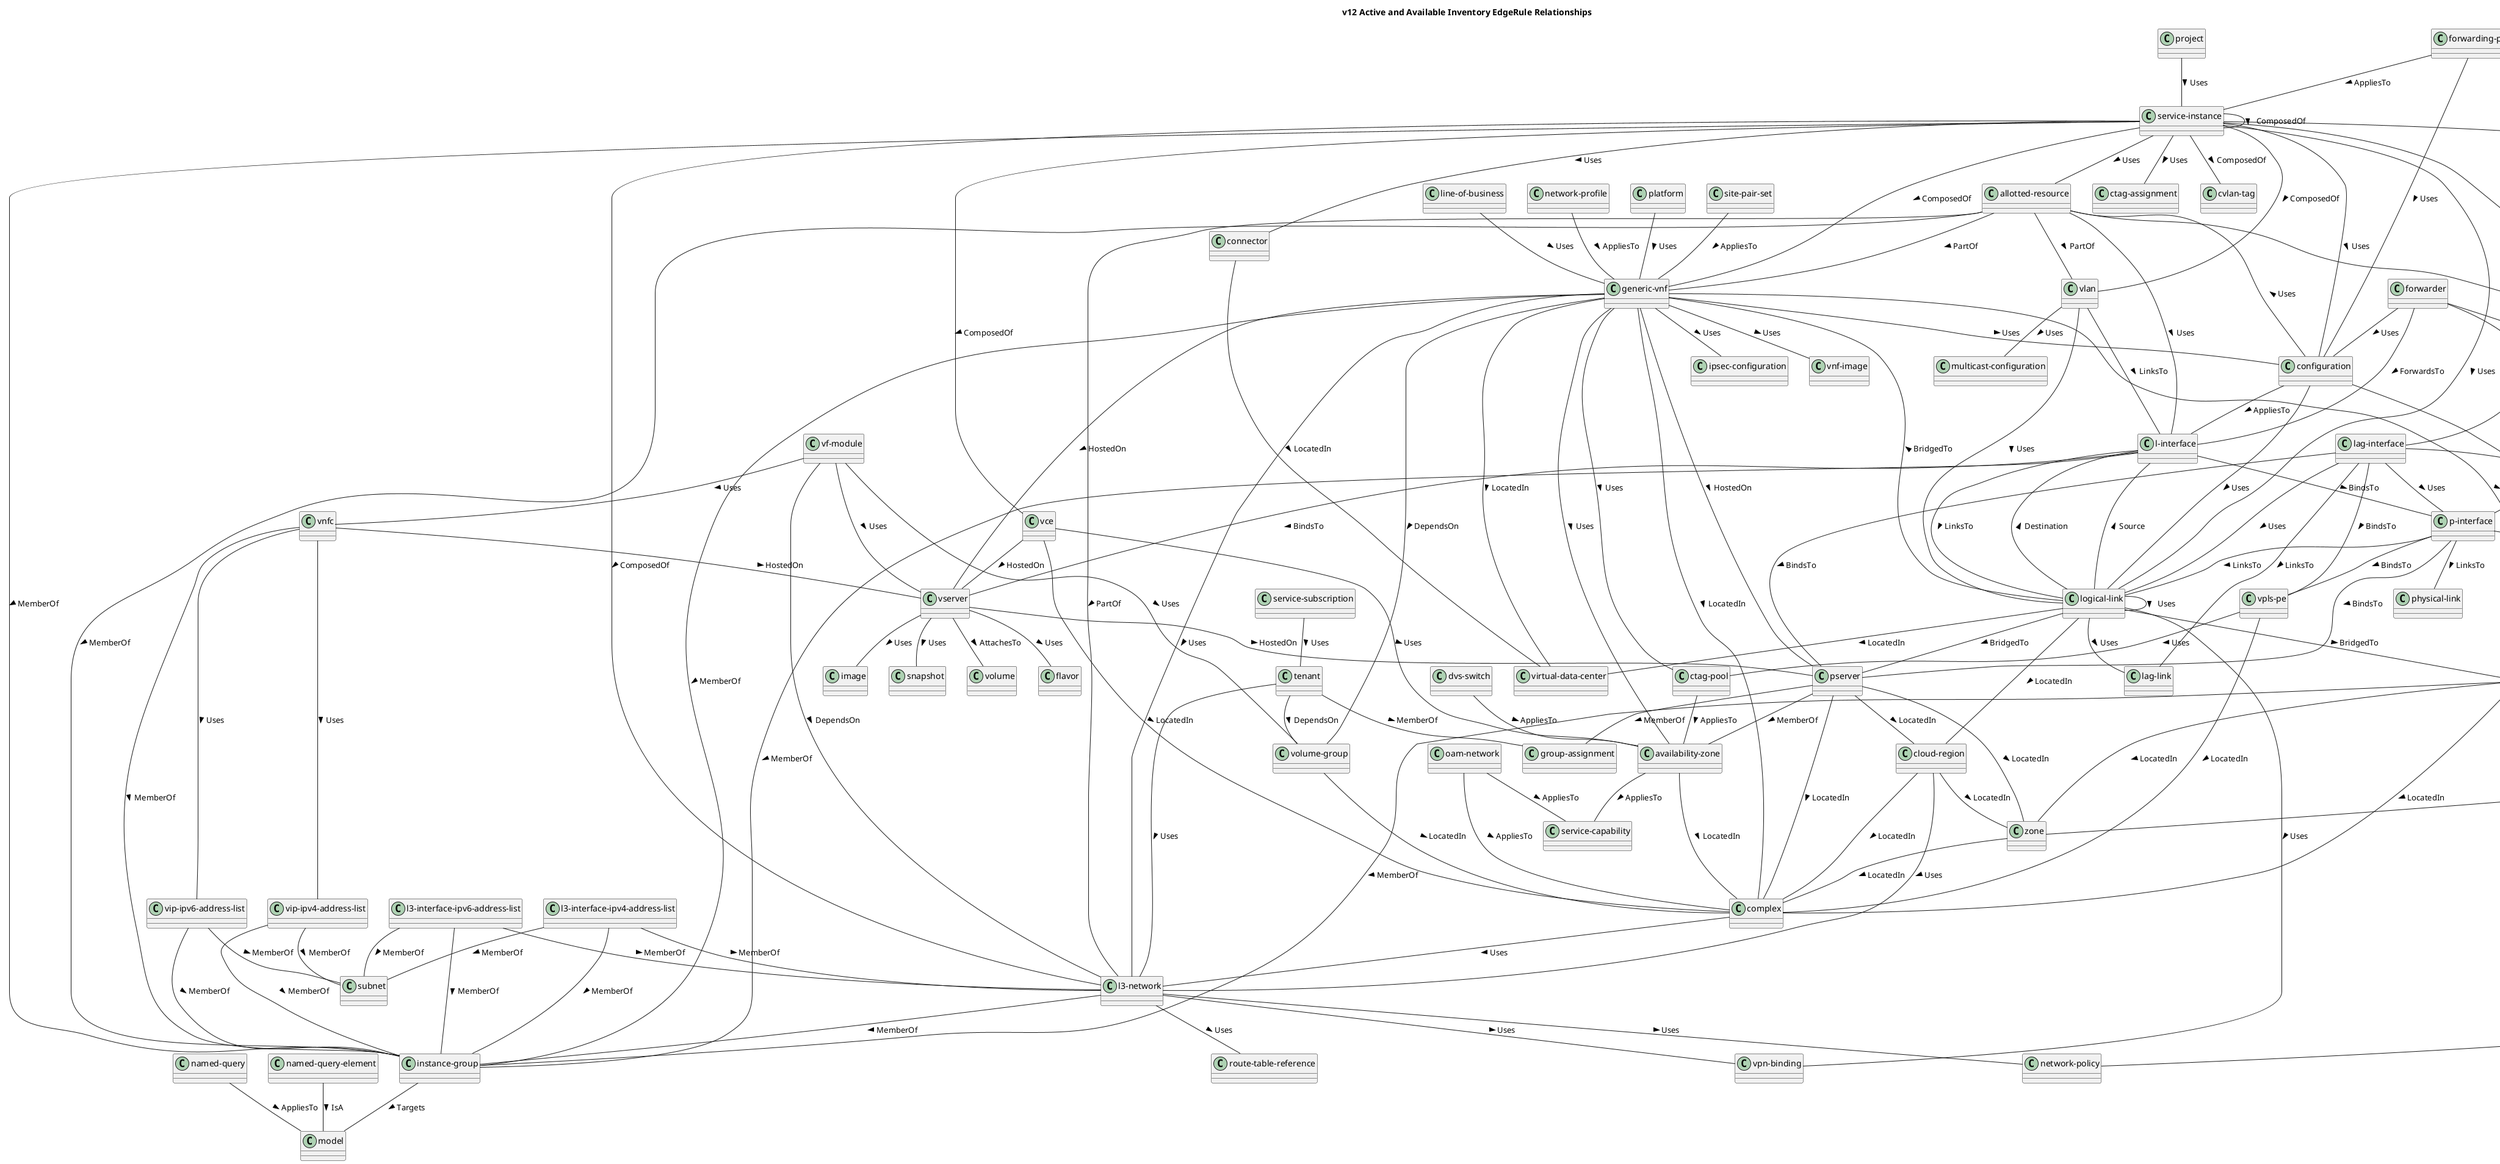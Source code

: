 @startuml
title v12 Active and Available Inventory EdgeRule Relationships
"allotted-resource" -- "generic-vnf" : PartOf >
"allotted-resource" -- "instance-group" : MemberOf >
"allotted-resource" -- "l3-network" : PartOf >
"allotted-resource" -- "l-interface" : Uses >
"allotted-resource" -- "network-policy" : Uses >
"allotted-resource" -- "vlan" : PartOf >
"availability-zone" -- "complex" : LocatedIn >
"availability-zone" -- "service-capability" : AppliesTo >
"cloud-region" -- "complex" : LocatedIn >
"cloud-region" -- "l3-network" : Uses >
"cloud-region" -- "zone" : LocatedIn >
"complex" -- "l3-network" : Uses >
"configuration" -- "allotted-resource" : Uses >
"configuration" -- "l-interface" : AppliesTo >
"configuration" -- "logical-link" : Uses >
"configuration" -- "pnf" : AppliesTo >
"connector" -- "virtual-data-center" : LocatedIn >
"ctag-pool" -- "availability-zone" : AppliesTo >
"dvs-switch" -- "availability-zone" : AppliesTo >
"esr-thirdparty-sdnc" -- "pnf" : AppliesTo >
"forwarder" -- "configuration" : Uses >
"forwarder" -- "lag-interface" : ForwardsTo >
"forwarder" -- "l-interface" : ForwardsTo >
"forwarder" -- "p-interface" : ForwardsTo >
"forwarding-path" -- "configuration" : Uses >
"forwarding-path" -- "service-instance" : AppliesTo >
"generic-vnf" -- "availability-zone" : Uses >
"generic-vnf" -- "complex" : LocatedIn >
"generic-vnf" -- "configuration" : Uses >
"generic-vnf" -- "ctag-pool" : Uses >
"generic-vnf" -- "instance-group" : MemberOf >
"generic-vnf" -- "ipsec-configuration" : Uses >
"generic-vnf" -- "l3-network" : Uses >
"generic-vnf" -- "pnf" : HostedOn >
"generic-vnf" -- "pserver" : HostedOn >
"generic-vnf" -- "virtual-data-center" : LocatedIn >
"generic-vnf" -- "vnf-image" : Uses >
"generic-vnf" -- "volume-group" : DependsOn >
"generic-vnf" -- "vserver" : HostedOn >
"instance-group" -- "model" : Targets >
"l3-interface-ipv4-address-list" -- "instance-group" : MemberOf >
"l3-interface-ipv4-address-list" -- "l3-network" : MemberOf >
"l3-interface-ipv4-address-list" -- "subnet" : MemberOf >
"l3-interface-ipv6-address-list" -- "instance-group" : MemberOf >
"l3-interface-ipv6-address-list" -- "l3-network" : MemberOf >
"l3-interface-ipv6-address-list" -- "subnet" : MemberOf >
"l3-network" -- "instance-group" : MemberOf >
"l3-network" -- "network-policy" : Uses >
"l3-network" -- "route-table-reference" : Uses >
"l3-network" -- "vpn-binding" : Uses >
"lag-interface" -- "lag-link" : LinksTo >
"lag-interface" -- "logical-link" : Uses >
"lag-interface" -- "p-interface" : Uses >
"lag-interface" -- "pnf" : BindsTo >
"lag-interface" -- "pserver" : BindsTo >
"lag-interface" -- "vpls-pe" : BindsTo >
"line-of-business" -- "generic-vnf" : Uses >
"l-interface" -- "instance-group" : MemberOf >
"l-interface" -- "logical-link" : LinksTo >
"l-interface" -- "p-interface" : BindsTo >
"l-interface" -- "vserver" : BindsTo >
"logical-link" -- "cloud-region" : LocatedIn >
"logical-link" -- "generic-vnf" : BridgedTo >
"logical-link" -- "lag-link" : Uses >
"logical-link" -- "l-interface" : Destination >
"logical-link" -- "l-interface" : Source >
"logical-link" -- "logical-link" : Uses >
"logical-link" -- "pnf" : BridgedTo >
"logical-link" -- "pserver" : BridgedTo >
"logical-link" -- "virtual-data-center" : LocatedIn >
"logical-link" -- "vpn-binding" : Uses >
"model-element" -- "model-ver" : IsA >
"named-query" -- "model" : AppliesTo >
"named-query-element" -- "model" : IsA >
"network-profile" -- "generic-vnf" : AppliesTo >
"oam-network" -- "complex" : AppliesTo >
"oam-network" -- "service-capability" : AppliesTo >
"operational-environment" -- "operational-environment" : Uses >
"p-interface" -- "logical-link" : LinksTo >
"p-interface" -- "physical-link" : LinksTo >
"p-interface" -- "pnf" : BindsTo >
"p-interface" -- "pserver" : BindsTo >
"p-interface" -- "vpls-pe" : BindsTo >
"platform" -- "generic-vnf" : Uses >
"pnf" -- "complex" : LocatedIn >
"pnf" -- "instance-group" : MemberOf >
"pnf" -- "zone" : LocatedIn >
"project" -- "service-instance" : Uses >
"pserver" -- "availability-zone" : MemberOf >
"pserver" -- "cloud-region" : LocatedIn >
"pserver" -- "complex" : LocatedIn >
"pserver" -- "group-assignment" : MemberOf >
"pserver" -- "zone" : LocatedIn >
"service-instance" -- "allotted-resource" : Uses >
"service-instance" -- "configuration" : Uses >
"service-instance" -- "connector" : Uses >
"service-instance" -- "ctag-assignment" : Uses >
"service-instance" -- "cvlan-tag" : ComposedOf >
"service-instance" -- "generic-vnf" : ComposedOf >
"service-instance" -- "instance-group" : MemberOf >
"service-instance" -- "l3-network" : ComposedOf >
"service-instance" -- "logical-link" : Uses >
"service-instance" -- "pnf" : ComposedOf >
"service-instance" -- "service-instance" : ComposedOf >
"service-instance" -- "vce" : ComposedOf >
"service-instance" -- "vlan" : ComposedOf >
"service-instance" -- "zone" : LocatedIn >
"service-subscription" -- "tenant" : Uses >
"site-pair-set" -- "generic-vnf" : AppliesTo >
"sriov-vf" -- "sriov-pf" : Uses >
"tenant" -- "group-assignment" : MemberOf >
"tenant" -- "l3-network" : Uses >
"tenant" -- "volume-group" : DependsOn >
"vce" -- "availability-zone" : Uses >
"vce" -- "complex" : LocatedIn >
"vce" -- "vserver" : HostedOn >
"vf-module" -- "l3-network" : DependsOn >
"vf-module" -- "vnfc" : Uses >
"vf-module" -- "volume-group" : Uses >
"vf-module" -- "vserver" : Uses >
"vip-ipv4-address-list" -- "instance-group" : MemberOf >
"vip-ipv4-address-list" -- "subnet" : MemberOf >
"vip-ipv6-address-list" -- "instance-group" : MemberOf >
"vip-ipv6-address-list" -- "subnet" : MemberOf >
"vlan" -- "l-interface" : LinksTo >
"vlan" -- "logical-link" : Uses >
"vlan" -- "multicast-configuration" : Uses >
"vnfc" -- "instance-group" : MemberOf >
"vnfc" -- "vip-ipv4-address-list" : Uses >
"vnfc" -- "vip-ipv6-address-list" : Uses >
"vnfc" -- "vserver" : HostedOn >
"volume-group" -- "complex" : LocatedIn >
"vpls-pe" -- "complex" : LocatedIn >
"vpls-pe" -- "ctag-pool" : Uses >
"vserver" -- "flavor" : Uses >
"vserver" -- "image" : Uses >
"vserver" -- "pserver" : HostedOn >
"vserver" -- "snapshot" : Uses >
"vserver" -- "volume" : AttachesTo >
"zone" -- "complex" : LocatedIn >
@enduml
